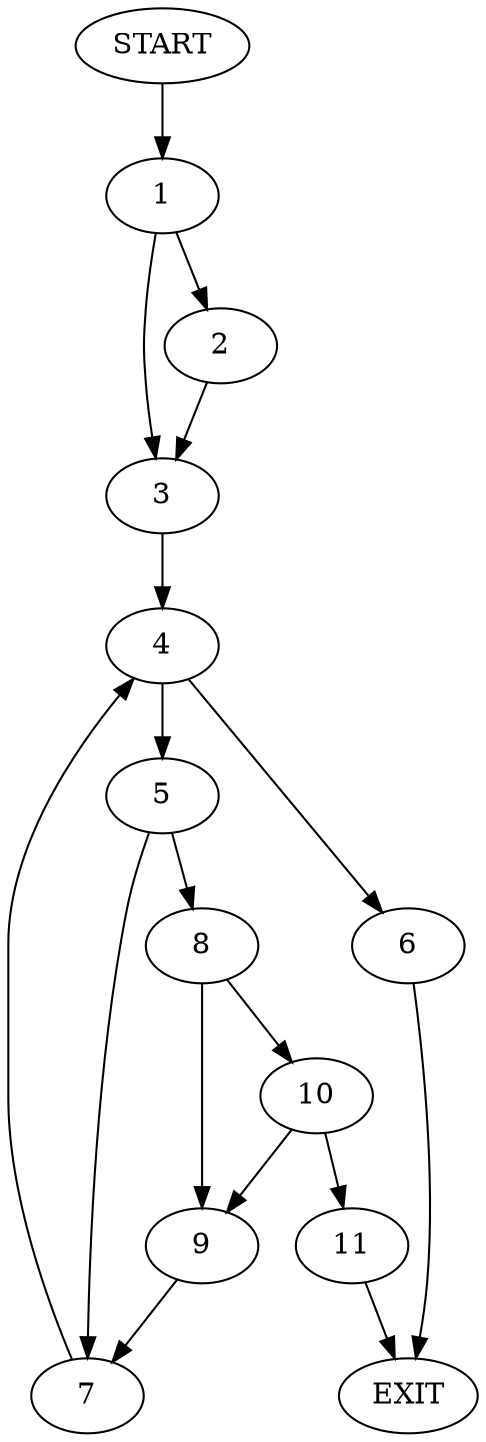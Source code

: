 digraph {
0 [label="START"]
12 [label="EXIT"]
0 -> 1
1 -> 2
1 -> 3
2 -> 3
3 -> 4
4 -> 5
4 -> 6
5 -> 7
5 -> 8
6 -> 12
8 -> 9
8 -> 10
7 -> 4
10 -> 9
10 -> 11
9 -> 7
11 -> 12
}
